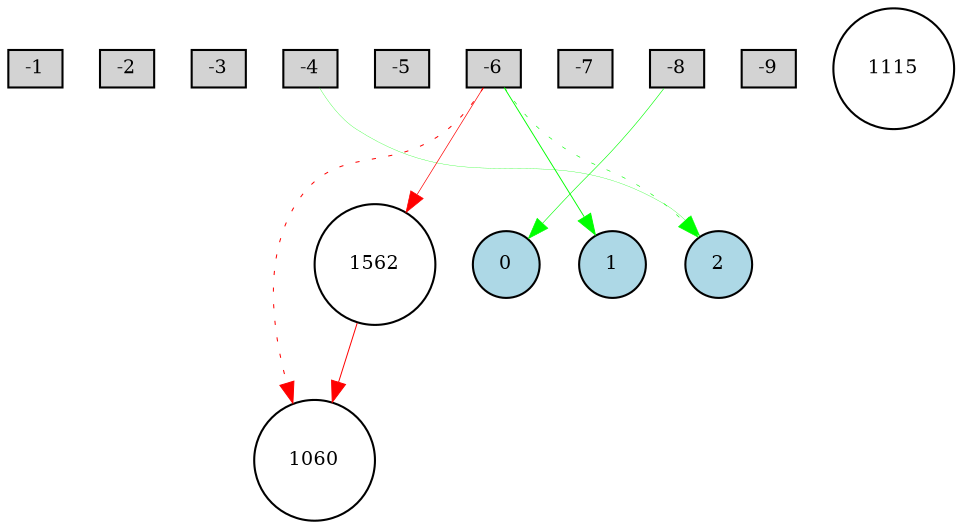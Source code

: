 digraph {
	node [fontsize=9 height=0.2 shape=circle width=0.2]
	subgraph inputs {
		node [shape=box style=filled]
		rank=same
		-1 [fillcolor=lightgray]
		-2 [fillcolor=lightgray]
		-1 -> -2 [style=invis]
		-3 [fillcolor=lightgray]
		-2 -> -3 [style=invis]
		-4 [fillcolor=lightgray]
		-3 -> -4 [style=invis]
		-5 [fillcolor=lightgray]
		-4 -> -5 [style=invis]
		-6 [fillcolor=lightgray]
		-5 -> -6 [style=invis]
		-7 [fillcolor=lightgray]
		-6 -> -7 [style=invis]
		-8 [fillcolor=lightgray]
		-7 -> -8 [style=invis]
		-9 [fillcolor=lightgray]
		-8 -> -9 [style=invis]
	}
	subgraph outputs {
		node [style=filled]
		rank=same
		0 [fillcolor=lightblue fontsize=9 height=0.2 shape=circle width=0.2]
		1 [fillcolor=lightblue fontsize=9 height=0.2 shape=circle width=0.2]
		0 -> 1 [style=invis]
		2 [fillcolor=lightblue fontsize=9 height=0.2 shape=circle width=0.2]
		1 -> 2 [style=invis]
	}
	1060 [fillcolor=white style=filled]
	1562 [fillcolor=white style=filled]
	1115 [fillcolor=white style=filled]
	-8 -> 0 [color=green penwidth=0.2928045333199317 style=solid]
	-6 -> 2 [color=green penwidth=0.2958649520711605 style=dotted]
	-6 -> 1060 [color=red penwidth=0.48243105245154205 style=dotted]
	-4 -> 2 [color=green penwidth=0.14396485830505054 style=solid]
	-6 -> 1562 [color=red penwidth=0.328918352461804 style=solid]
	1562 -> 1060 [color=red penwidth=0.47595841652143867 style=solid]
	-6 -> 1 [color=green penwidth=0.4489780346990777 style=solid]
}
